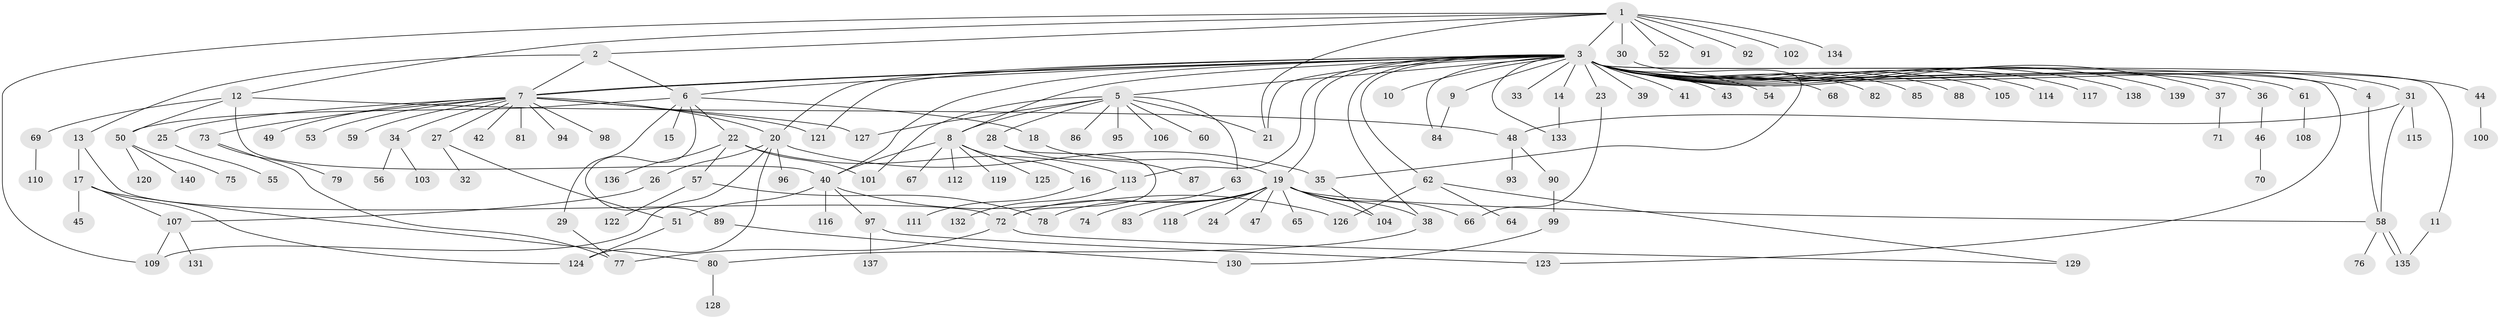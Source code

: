 // coarse degree distribution, {10: 0.017857142857142856, 4: 0.044642857142857144, 44: 0.008928571428571428, 2: 0.22321428571428573, 8: 0.017857142857142856, 15: 0.008928571428571428, 7: 0.026785714285714284, 1: 0.5446428571428571, 3: 0.08035714285714286, 12: 0.008928571428571428, 6: 0.017857142857142856}
// Generated by graph-tools (version 1.1) at 2025/51/02/27/25 19:51:54]
// undirected, 140 vertices, 181 edges
graph export_dot {
graph [start="1"]
  node [color=gray90,style=filled];
  1;
  2;
  3;
  4;
  5;
  6;
  7;
  8;
  9;
  10;
  11;
  12;
  13;
  14;
  15;
  16;
  17;
  18;
  19;
  20;
  21;
  22;
  23;
  24;
  25;
  26;
  27;
  28;
  29;
  30;
  31;
  32;
  33;
  34;
  35;
  36;
  37;
  38;
  39;
  40;
  41;
  42;
  43;
  44;
  45;
  46;
  47;
  48;
  49;
  50;
  51;
  52;
  53;
  54;
  55;
  56;
  57;
  58;
  59;
  60;
  61;
  62;
  63;
  64;
  65;
  66;
  67;
  68;
  69;
  70;
  71;
  72;
  73;
  74;
  75;
  76;
  77;
  78;
  79;
  80;
  81;
  82;
  83;
  84;
  85;
  86;
  87;
  88;
  89;
  90;
  91;
  92;
  93;
  94;
  95;
  96;
  97;
  98;
  99;
  100;
  101;
  102;
  103;
  104;
  105;
  106;
  107;
  108;
  109;
  110;
  111;
  112;
  113;
  114;
  115;
  116;
  117;
  118;
  119;
  120;
  121;
  122;
  123;
  124;
  125;
  126;
  127;
  128;
  129;
  130;
  131;
  132;
  133;
  134;
  135;
  136;
  137;
  138;
  139;
  140;
  1 -- 2;
  1 -- 3;
  1 -- 12;
  1 -- 21;
  1 -- 30;
  1 -- 52;
  1 -- 91;
  1 -- 92;
  1 -- 102;
  1 -- 109;
  1 -- 134;
  2 -- 6;
  2 -- 7;
  2 -- 13;
  3 -- 4;
  3 -- 5;
  3 -- 6;
  3 -- 7;
  3 -- 7;
  3 -- 8;
  3 -- 9;
  3 -- 10;
  3 -- 11;
  3 -- 14;
  3 -- 19;
  3 -- 20;
  3 -- 21;
  3 -- 23;
  3 -- 31;
  3 -- 33;
  3 -- 35;
  3 -- 36;
  3 -- 37;
  3 -- 38;
  3 -- 39;
  3 -- 40;
  3 -- 41;
  3 -- 43;
  3 -- 54;
  3 -- 61;
  3 -- 62;
  3 -- 68;
  3 -- 82;
  3 -- 84;
  3 -- 85;
  3 -- 88;
  3 -- 105;
  3 -- 113;
  3 -- 114;
  3 -- 117;
  3 -- 121;
  3 -- 123;
  3 -- 133;
  3 -- 138;
  3 -- 139;
  4 -- 58;
  5 -- 8;
  5 -- 21;
  5 -- 28;
  5 -- 60;
  5 -- 63;
  5 -- 86;
  5 -- 95;
  5 -- 101;
  5 -- 106;
  5 -- 127;
  6 -- 15;
  6 -- 18;
  6 -- 22;
  6 -- 29;
  6 -- 50;
  6 -- 89;
  7 -- 20;
  7 -- 25;
  7 -- 27;
  7 -- 34;
  7 -- 42;
  7 -- 49;
  7 -- 53;
  7 -- 59;
  7 -- 73;
  7 -- 81;
  7 -- 94;
  7 -- 98;
  7 -- 121;
  7 -- 127;
  8 -- 16;
  8 -- 40;
  8 -- 67;
  8 -- 112;
  8 -- 119;
  8 -- 125;
  9 -- 84;
  11 -- 135;
  12 -- 40;
  12 -- 48;
  12 -- 50;
  12 -- 69;
  13 -- 17;
  13 -- 72;
  14 -- 133;
  16 -- 111;
  17 -- 45;
  17 -- 80;
  17 -- 107;
  17 -- 124;
  18 -- 19;
  19 -- 24;
  19 -- 38;
  19 -- 47;
  19 -- 58;
  19 -- 65;
  19 -- 66;
  19 -- 72;
  19 -- 74;
  19 -- 83;
  19 -- 104;
  19 -- 118;
  20 -- 26;
  20 -- 35;
  20 -- 96;
  20 -- 109;
  20 -- 124;
  22 -- 57;
  22 -- 101;
  22 -- 113;
  22 -- 136;
  23 -- 66;
  25 -- 55;
  26 -- 107;
  27 -- 32;
  27 -- 51;
  28 -- 72;
  28 -- 87;
  29 -- 77;
  30 -- 44;
  31 -- 48;
  31 -- 58;
  31 -- 115;
  34 -- 56;
  34 -- 103;
  35 -- 104;
  36 -- 46;
  37 -- 71;
  38 -- 80;
  40 -- 51;
  40 -- 97;
  40 -- 116;
  40 -- 126;
  44 -- 100;
  46 -- 70;
  48 -- 90;
  48 -- 93;
  50 -- 75;
  50 -- 120;
  50 -- 140;
  51 -- 124;
  57 -- 78;
  57 -- 122;
  58 -- 76;
  58 -- 135;
  58 -- 135;
  61 -- 108;
  62 -- 64;
  62 -- 126;
  62 -- 129;
  63 -- 78;
  69 -- 110;
  72 -- 77;
  72 -- 129;
  73 -- 77;
  73 -- 79;
  80 -- 128;
  89 -- 130;
  90 -- 99;
  97 -- 123;
  97 -- 137;
  99 -- 130;
  107 -- 109;
  107 -- 131;
  113 -- 132;
}
